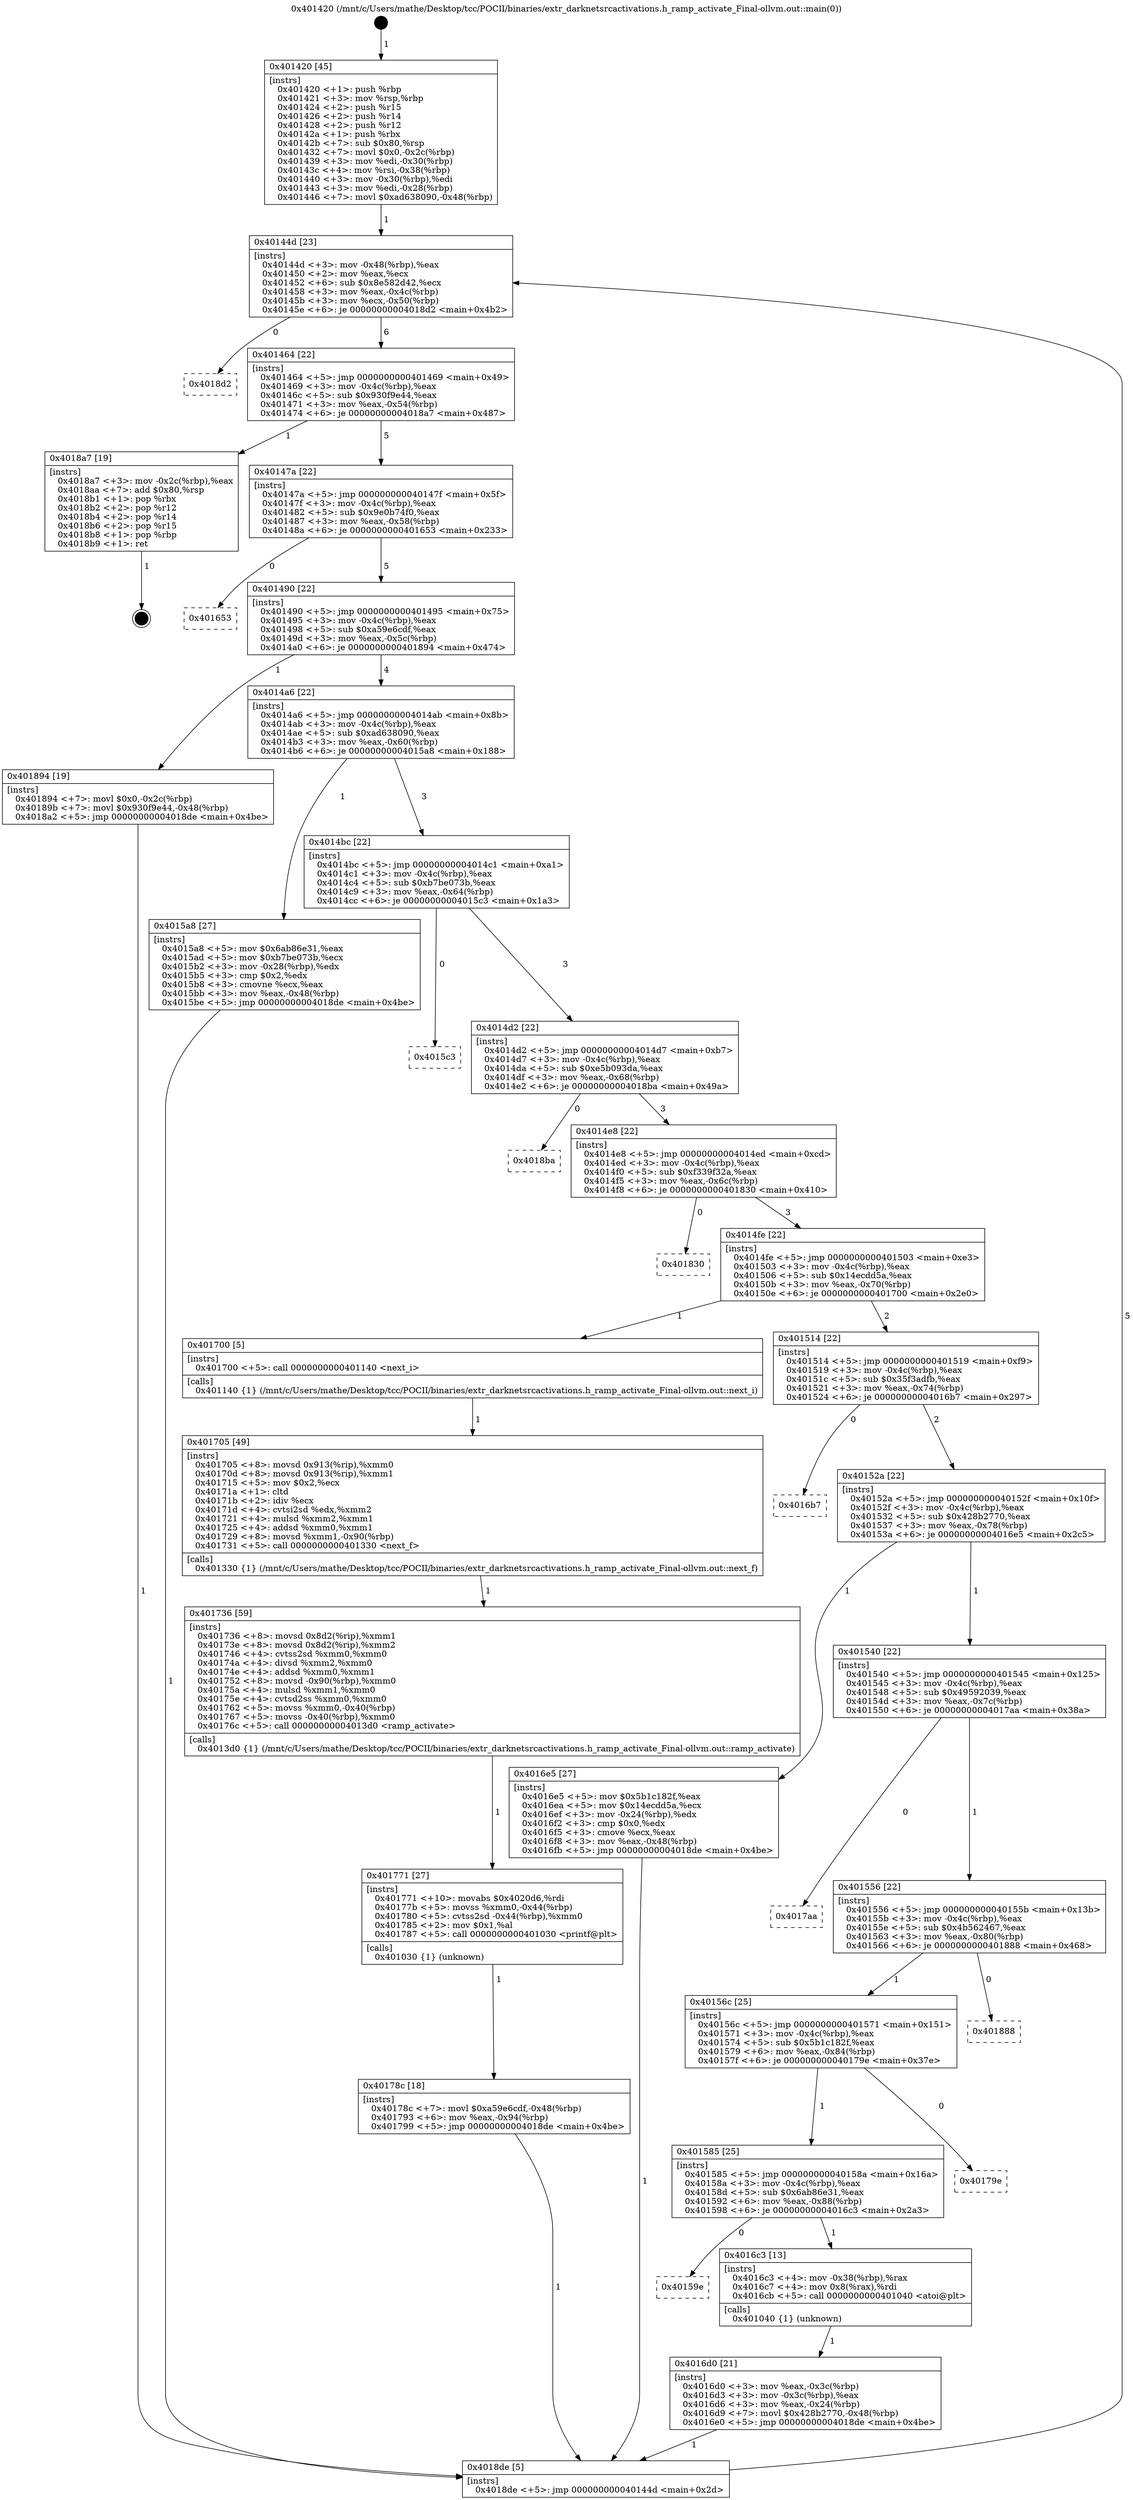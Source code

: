 digraph "0x401420" {
  label = "0x401420 (/mnt/c/Users/mathe/Desktop/tcc/POCII/binaries/extr_darknetsrcactivations.h_ramp_activate_Final-ollvm.out::main(0))"
  labelloc = "t"
  node[shape=record]

  Entry [label="",width=0.3,height=0.3,shape=circle,fillcolor=black,style=filled]
  "0x40144d" [label="{
     0x40144d [23]\l
     | [instrs]\l
     &nbsp;&nbsp;0x40144d \<+3\>: mov -0x48(%rbp),%eax\l
     &nbsp;&nbsp;0x401450 \<+2\>: mov %eax,%ecx\l
     &nbsp;&nbsp;0x401452 \<+6\>: sub $0x8e582d42,%ecx\l
     &nbsp;&nbsp;0x401458 \<+3\>: mov %eax,-0x4c(%rbp)\l
     &nbsp;&nbsp;0x40145b \<+3\>: mov %ecx,-0x50(%rbp)\l
     &nbsp;&nbsp;0x40145e \<+6\>: je 00000000004018d2 \<main+0x4b2\>\l
  }"]
  "0x4018d2" [label="{
     0x4018d2\l
  }", style=dashed]
  "0x401464" [label="{
     0x401464 [22]\l
     | [instrs]\l
     &nbsp;&nbsp;0x401464 \<+5\>: jmp 0000000000401469 \<main+0x49\>\l
     &nbsp;&nbsp;0x401469 \<+3\>: mov -0x4c(%rbp),%eax\l
     &nbsp;&nbsp;0x40146c \<+5\>: sub $0x930f9e44,%eax\l
     &nbsp;&nbsp;0x401471 \<+3\>: mov %eax,-0x54(%rbp)\l
     &nbsp;&nbsp;0x401474 \<+6\>: je 00000000004018a7 \<main+0x487\>\l
  }"]
  Exit [label="",width=0.3,height=0.3,shape=circle,fillcolor=black,style=filled,peripheries=2]
  "0x4018a7" [label="{
     0x4018a7 [19]\l
     | [instrs]\l
     &nbsp;&nbsp;0x4018a7 \<+3\>: mov -0x2c(%rbp),%eax\l
     &nbsp;&nbsp;0x4018aa \<+7\>: add $0x80,%rsp\l
     &nbsp;&nbsp;0x4018b1 \<+1\>: pop %rbx\l
     &nbsp;&nbsp;0x4018b2 \<+2\>: pop %r12\l
     &nbsp;&nbsp;0x4018b4 \<+2\>: pop %r14\l
     &nbsp;&nbsp;0x4018b6 \<+2\>: pop %r15\l
     &nbsp;&nbsp;0x4018b8 \<+1\>: pop %rbp\l
     &nbsp;&nbsp;0x4018b9 \<+1\>: ret\l
  }"]
  "0x40147a" [label="{
     0x40147a [22]\l
     | [instrs]\l
     &nbsp;&nbsp;0x40147a \<+5\>: jmp 000000000040147f \<main+0x5f\>\l
     &nbsp;&nbsp;0x40147f \<+3\>: mov -0x4c(%rbp),%eax\l
     &nbsp;&nbsp;0x401482 \<+5\>: sub $0x9e0b74f0,%eax\l
     &nbsp;&nbsp;0x401487 \<+3\>: mov %eax,-0x58(%rbp)\l
     &nbsp;&nbsp;0x40148a \<+6\>: je 0000000000401653 \<main+0x233\>\l
  }"]
  "0x40178c" [label="{
     0x40178c [18]\l
     | [instrs]\l
     &nbsp;&nbsp;0x40178c \<+7\>: movl $0xa59e6cdf,-0x48(%rbp)\l
     &nbsp;&nbsp;0x401793 \<+6\>: mov %eax,-0x94(%rbp)\l
     &nbsp;&nbsp;0x401799 \<+5\>: jmp 00000000004018de \<main+0x4be\>\l
  }"]
  "0x401653" [label="{
     0x401653\l
  }", style=dashed]
  "0x401490" [label="{
     0x401490 [22]\l
     | [instrs]\l
     &nbsp;&nbsp;0x401490 \<+5\>: jmp 0000000000401495 \<main+0x75\>\l
     &nbsp;&nbsp;0x401495 \<+3\>: mov -0x4c(%rbp),%eax\l
     &nbsp;&nbsp;0x401498 \<+5\>: sub $0xa59e6cdf,%eax\l
     &nbsp;&nbsp;0x40149d \<+3\>: mov %eax,-0x5c(%rbp)\l
     &nbsp;&nbsp;0x4014a0 \<+6\>: je 0000000000401894 \<main+0x474\>\l
  }"]
  "0x401771" [label="{
     0x401771 [27]\l
     | [instrs]\l
     &nbsp;&nbsp;0x401771 \<+10\>: movabs $0x4020d6,%rdi\l
     &nbsp;&nbsp;0x40177b \<+5\>: movss %xmm0,-0x44(%rbp)\l
     &nbsp;&nbsp;0x401780 \<+5\>: cvtss2sd -0x44(%rbp),%xmm0\l
     &nbsp;&nbsp;0x401785 \<+2\>: mov $0x1,%al\l
     &nbsp;&nbsp;0x401787 \<+5\>: call 0000000000401030 \<printf@plt\>\l
     | [calls]\l
     &nbsp;&nbsp;0x401030 \{1\} (unknown)\l
  }"]
  "0x401894" [label="{
     0x401894 [19]\l
     | [instrs]\l
     &nbsp;&nbsp;0x401894 \<+7\>: movl $0x0,-0x2c(%rbp)\l
     &nbsp;&nbsp;0x40189b \<+7\>: movl $0x930f9e44,-0x48(%rbp)\l
     &nbsp;&nbsp;0x4018a2 \<+5\>: jmp 00000000004018de \<main+0x4be\>\l
  }"]
  "0x4014a6" [label="{
     0x4014a6 [22]\l
     | [instrs]\l
     &nbsp;&nbsp;0x4014a6 \<+5\>: jmp 00000000004014ab \<main+0x8b\>\l
     &nbsp;&nbsp;0x4014ab \<+3\>: mov -0x4c(%rbp),%eax\l
     &nbsp;&nbsp;0x4014ae \<+5\>: sub $0xad638090,%eax\l
     &nbsp;&nbsp;0x4014b3 \<+3\>: mov %eax,-0x60(%rbp)\l
     &nbsp;&nbsp;0x4014b6 \<+6\>: je 00000000004015a8 \<main+0x188\>\l
  }"]
  "0x401736" [label="{
     0x401736 [59]\l
     | [instrs]\l
     &nbsp;&nbsp;0x401736 \<+8\>: movsd 0x8d2(%rip),%xmm1\l
     &nbsp;&nbsp;0x40173e \<+8\>: movsd 0x8d2(%rip),%xmm2\l
     &nbsp;&nbsp;0x401746 \<+4\>: cvtss2sd %xmm0,%xmm0\l
     &nbsp;&nbsp;0x40174a \<+4\>: divsd %xmm2,%xmm0\l
     &nbsp;&nbsp;0x40174e \<+4\>: addsd %xmm0,%xmm1\l
     &nbsp;&nbsp;0x401752 \<+8\>: movsd -0x90(%rbp),%xmm0\l
     &nbsp;&nbsp;0x40175a \<+4\>: mulsd %xmm1,%xmm0\l
     &nbsp;&nbsp;0x40175e \<+4\>: cvtsd2ss %xmm0,%xmm0\l
     &nbsp;&nbsp;0x401762 \<+5\>: movss %xmm0,-0x40(%rbp)\l
     &nbsp;&nbsp;0x401767 \<+5\>: movss -0x40(%rbp),%xmm0\l
     &nbsp;&nbsp;0x40176c \<+5\>: call 00000000004013d0 \<ramp_activate\>\l
     | [calls]\l
     &nbsp;&nbsp;0x4013d0 \{1\} (/mnt/c/Users/mathe/Desktop/tcc/POCII/binaries/extr_darknetsrcactivations.h_ramp_activate_Final-ollvm.out::ramp_activate)\l
  }"]
  "0x4015a8" [label="{
     0x4015a8 [27]\l
     | [instrs]\l
     &nbsp;&nbsp;0x4015a8 \<+5\>: mov $0x6ab86e31,%eax\l
     &nbsp;&nbsp;0x4015ad \<+5\>: mov $0xb7be073b,%ecx\l
     &nbsp;&nbsp;0x4015b2 \<+3\>: mov -0x28(%rbp),%edx\l
     &nbsp;&nbsp;0x4015b5 \<+3\>: cmp $0x2,%edx\l
     &nbsp;&nbsp;0x4015b8 \<+3\>: cmovne %ecx,%eax\l
     &nbsp;&nbsp;0x4015bb \<+3\>: mov %eax,-0x48(%rbp)\l
     &nbsp;&nbsp;0x4015be \<+5\>: jmp 00000000004018de \<main+0x4be\>\l
  }"]
  "0x4014bc" [label="{
     0x4014bc [22]\l
     | [instrs]\l
     &nbsp;&nbsp;0x4014bc \<+5\>: jmp 00000000004014c1 \<main+0xa1\>\l
     &nbsp;&nbsp;0x4014c1 \<+3\>: mov -0x4c(%rbp),%eax\l
     &nbsp;&nbsp;0x4014c4 \<+5\>: sub $0xb7be073b,%eax\l
     &nbsp;&nbsp;0x4014c9 \<+3\>: mov %eax,-0x64(%rbp)\l
     &nbsp;&nbsp;0x4014cc \<+6\>: je 00000000004015c3 \<main+0x1a3\>\l
  }"]
  "0x4018de" [label="{
     0x4018de [5]\l
     | [instrs]\l
     &nbsp;&nbsp;0x4018de \<+5\>: jmp 000000000040144d \<main+0x2d\>\l
  }"]
  "0x401420" [label="{
     0x401420 [45]\l
     | [instrs]\l
     &nbsp;&nbsp;0x401420 \<+1\>: push %rbp\l
     &nbsp;&nbsp;0x401421 \<+3\>: mov %rsp,%rbp\l
     &nbsp;&nbsp;0x401424 \<+2\>: push %r15\l
     &nbsp;&nbsp;0x401426 \<+2\>: push %r14\l
     &nbsp;&nbsp;0x401428 \<+2\>: push %r12\l
     &nbsp;&nbsp;0x40142a \<+1\>: push %rbx\l
     &nbsp;&nbsp;0x40142b \<+7\>: sub $0x80,%rsp\l
     &nbsp;&nbsp;0x401432 \<+7\>: movl $0x0,-0x2c(%rbp)\l
     &nbsp;&nbsp;0x401439 \<+3\>: mov %edi,-0x30(%rbp)\l
     &nbsp;&nbsp;0x40143c \<+4\>: mov %rsi,-0x38(%rbp)\l
     &nbsp;&nbsp;0x401440 \<+3\>: mov -0x30(%rbp),%edi\l
     &nbsp;&nbsp;0x401443 \<+3\>: mov %edi,-0x28(%rbp)\l
     &nbsp;&nbsp;0x401446 \<+7\>: movl $0xad638090,-0x48(%rbp)\l
  }"]
  "0x401705" [label="{
     0x401705 [49]\l
     | [instrs]\l
     &nbsp;&nbsp;0x401705 \<+8\>: movsd 0x913(%rip),%xmm0\l
     &nbsp;&nbsp;0x40170d \<+8\>: movsd 0x913(%rip),%xmm1\l
     &nbsp;&nbsp;0x401715 \<+5\>: mov $0x2,%ecx\l
     &nbsp;&nbsp;0x40171a \<+1\>: cltd\l
     &nbsp;&nbsp;0x40171b \<+2\>: idiv %ecx\l
     &nbsp;&nbsp;0x40171d \<+4\>: cvtsi2sd %edx,%xmm2\l
     &nbsp;&nbsp;0x401721 \<+4\>: mulsd %xmm2,%xmm1\l
     &nbsp;&nbsp;0x401725 \<+4\>: addsd %xmm0,%xmm1\l
     &nbsp;&nbsp;0x401729 \<+8\>: movsd %xmm1,-0x90(%rbp)\l
     &nbsp;&nbsp;0x401731 \<+5\>: call 0000000000401330 \<next_f\>\l
     | [calls]\l
     &nbsp;&nbsp;0x401330 \{1\} (/mnt/c/Users/mathe/Desktop/tcc/POCII/binaries/extr_darknetsrcactivations.h_ramp_activate_Final-ollvm.out::next_f)\l
  }"]
  "0x4015c3" [label="{
     0x4015c3\l
  }", style=dashed]
  "0x4014d2" [label="{
     0x4014d2 [22]\l
     | [instrs]\l
     &nbsp;&nbsp;0x4014d2 \<+5\>: jmp 00000000004014d7 \<main+0xb7\>\l
     &nbsp;&nbsp;0x4014d7 \<+3\>: mov -0x4c(%rbp),%eax\l
     &nbsp;&nbsp;0x4014da \<+5\>: sub $0xe5b093da,%eax\l
     &nbsp;&nbsp;0x4014df \<+3\>: mov %eax,-0x68(%rbp)\l
     &nbsp;&nbsp;0x4014e2 \<+6\>: je 00000000004018ba \<main+0x49a\>\l
  }"]
  "0x4016d0" [label="{
     0x4016d0 [21]\l
     | [instrs]\l
     &nbsp;&nbsp;0x4016d0 \<+3\>: mov %eax,-0x3c(%rbp)\l
     &nbsp;&nbsp;0x4016d3 \<+3\>: mov -0x3c(%rbp),%eax\l
     &nbsp;&nbsp;0x4016d6 \<+3\>: mov %eax,-0x24(%rbp)\l
     &nbsp;&nbsp;0x4016d9 \<+7\>: movl $0x428b2770,-0x48(%rbp)\l
     &nbsp;&nbsp;0x4016e0 \<+5\>: jmp 00000000004018de \<main+0x4be\>\l
  }"]
  "0x4018ba" [label="{
     0x4018ba\l
  }", style=dashed]
  "0x4014e8" [label="{
     0x4014e8 [22]\l
     | [instrs]\l
     &nbsp;&nbsp;0x4014e8 \<+5\>: jmp 00000000004014ed \<main+0xcd\>\l
     &nbsp;&nbsp;0x4014ed \<+3\>: mov -0x4c(%rbp),%eax\l
     &nbsp;&nbsp;0x4014f0 \<+5\>: sub $0xf339f32a,%eax\l
     &nbsp;&nbsp;0x4014f5 \<+3\>: mov %eax,-0x6c(%rbp)\l
     &nbsp;&nbsp;0x4014f8 \<+6\>: je 0000000000401830 \<main+0x410\>\l
  }"]
  "0x40159e" [label="{
     0x40159e\l
  }", style=dashed]
  "0x401830" [label="{
     0x401830\l
  }", style=dashed]
  "0x4014fe" [label="{
     0x4014fe [22]\l
     | [instrs]\l
     &nbsp;&nbsp;0x4014fe \<+5\>: jmp 0000000000401503 \<main+0xe3\>\l
     &nbsp;&nbsp;0x401503 \<+3\>: mov -0x4c(%rbp),%eax\l
     &nbsp;&nbsp;0x401506 \<+5\>: sub $0x14ecdd5a,%eax\l
     &nbsp;&nbsp;0x40150b \<+3\>: mov %eax,-0x70(%rbp)\l
     &nbsp;&nbsp;0x40150e \<+6\>: je 0000000000401700 \<main+0x2e0\>\l
  }"]
  "0x4016c3" [label="{
     0x4016c3 [13]\l
     | [instrs]\l
     &nbsp;&nbsp;0x4016c3 \<+4\>: mov -0x38(%rbp),%rax\l
     &nbsp;&nbsp;0x4016c7 \<+4\>: mov 0x8(%rax),%rdi\l
     &nbsp;&nbsp;0x4016cb \<+5\>: call 0000000000401040 \<atoi@plt\>\l
     | [calls]\l
     &nbsp;&nbsp;0x401040 \{1\} (unknown)\l
  }"]
  "0x401700" [label="{
     0x401700 [5]\l
     | [instrs]\l
     &nbsp;&nbsp;0x401700 \<+5\>: call 0000000000401140 \<next_i\>\l
     | [calls]\l
     &nbsp;&nbsp;0x401140 \{1\} (/mnt/c/Users/mathe/Desktop/tcc/POCII/binaries/extr_darknetsrcactivations.h_ramp_activate_Final-ollvm.out::next_i)\l
  }"]
  "0x401514" [label="{
     0x401514 [22]\l
     | [instrs]\l
     &nbsp;&nbsp;0x401514 \<+5\>: jmp 0000000000401519 \<main+0xf9\>\l
     &nbsp;&nbsp;0x401519 \<+3\>: mov -0x4c(%rbp),%eax\l
     &nbsp;&nbsp;0x40151c \<+5\>: sub $0x35f3adfb,%eax\l
     &nbsp;&nbsp;0x401521 \<+3\>: mov %eax,-0x74(%rbp)\l
     &nbsp;&nbsp;0x401524 \<+6\>: je 00000000004016b7 \<main+0x297\>\l
  }"]
  "0x401585" [label="{
     0x401585 [25]\l
     | [instrs]\l
     &nbsp;&nbsp;0x401585 \<+5\>: jmp 000000000040158a \<main+0x16a\>\l
     &nbsp;&nbsp;0x40158a \<+3\>: mov -0x4c(%rbp),%eax\l
     &nbsp;&nbsp;0x40158d \<+5\>: sub $0x6ab86e31,%eax\l
     &nbsp;&nbsp;0x401592 \<+6\>: mov %eax,-0x88(%rbp)\l
     &nbsp;&nbsp;0x401598 \<+6\>: je 00000000004016c3 \<main+0x2a3\>\l
  }"]
  "0x4016b7" [label="{
     0x4016b7\l
  }", style=dashed]
  "0x40152a" [label="{
     0x40152a [22]\l
     | [instrs]\l
     &nbsp;&nbsp;0x40152a \<+5\>: jmp 000000000040152f \<main+0x10f\>\l
     &nbsp;&nbsp;0x40152f \<+3\>: mov -0x4c(%rbp),%eax\l
     &nbsp;&nbsp;0x401532 \<+5\>: sub $0x428b2770,%eax\l
     &nbsp;&nbsp;0x401537 \<+3\>: mov %eax,-0x78(%rbp)\l
     &nbsp;&nbsp;0x40153a \<+6\>: je 00000000004016e5 \<main+0x2c5\>\l
  }"]
  "0x40179e" [label="{
     0x40179e\l
  }", style=dashed]
  "0x4016e5" [label="{
     0x4016e5 [27]\l
     | [instrs]\l
     &nbsp;&nbsp;0x4016e5 \<+5\>: mov $0x5b1c182f,%eax\l
     &nbsp;&nbsp;0x4016ea \<+5\>: mov $0x14ecdd5a,%ecx\l
     &nbsp;&nbsp;0x4016ef \<+3\>: mov -0x24(%rbp),%edx\l
     &nbsp;&nbsp;0x4016f2 \<+3\>: cmp $0x0,%edx\l
     &nbsp;&nbsp;0x4016f5 \<+3\>: cmove %ecx,%eax\l
     &nbsp;&nbsp;0x4016f8 \<+3\>: mov %eax,-0x48(%rbp)\l
     &nbsp;&nbsp;0x4016fb \<+5\>: jmp 00000000004018de \<main+0x4be\>\l
  }"]
  "0x401540" [label="{
     0x401540 [22]\l
     | [instrs]\l
     &nbsp;&nbsp;0x401540 \<+5\>: jmp 0000000000401545 \<main+0x125\>\l
     &nbsp;&nbsp;0x401545 \<+3\>: mov -0x4c(%rbp),%eax\l
     &nbsp;&nbsp;0x401548 \<+5\>: sub $0x49592039,%eax\l
     &nbsp;&nbsp;0x40154d \<+3\>: mov %eax,-0x7c(%rbp)\l
     &nbsp;&nbsp;0x401550 \<+6\>: je 00000000004017aa \<main+0x38a\>\l
  }"]
  "0x40156c" [label="{
     0x40156c [25]\l
     | [instrs]\l
     &nbsp;&nbsp;0x40156c \<+5\>: jmp 0000000000401571 \<main+0x151\>\l
     &nbsp;&nbsp;0x401571 \<+3\>: mov -0x4c(%rbp),%eax\l
     &nbsp;&nbsp;0x401574 \<+5\>: sub $0x5b1c182f,%eax\l
     &nbsp;&nbsp;0x401579 \<+6\>: mov %eax,-0x84(%rbp)\l
     &nbsp;&nbsp;0x40157f \<+6\>: je 000000000040179e \<main+0x37e\>\l
  }"]
  "0x4017aa" [label="{
     0x4017aa\l
  }", style=dashed]
  "0x401556" [label="{
     0x401556 [22]\l
     | [instrs]\l
     &nbsp;&nbsp;0x401556 \<+5\>: jmp 000000000040155b \<main+0x13b\>\l
     &nbsp;&nbsp;0x40155b \<+3\>: mov -0x4c(%rbp),%eax\l
     &nbsp;&nbsp;0x40155e \<+5\>: sub $0x4b562467,%eax\l
     &nbsp;&nbsp;0x401563 \<+3\>: mov %eax,-0x80(%rbp)\l
     &nbsp;&nbsp;0x401566 \<+6\>: je 0000000000401888 \<main+0x468\>\l
  }"]
  "0x401888" [label="{
     0x401888\l
  }", style=dashed]
  Entry -> "0x401420" [label=" 1"]
  "0x40144d" -> "0x4018d2" [label=" 0"]
  "0x40144d" -> "0x401464" [label=" 6"]
  "0x4018a7" -> Exit [label=" 1"]
  "0x401464" -> "0x4018a7" [label=" 1"]
  "0x401464" -> "0x40147a" [label=" 5"]
  "0x401894" -> "0x4018de" [label=" 1"]
  "0x40147a" -> "0x401653" [label=" 0"]
  "0x40147a" -> "0x401490" [label=" 5"]
  "0x40178c" -> "0x4018de" [label=" 1"]
  "0x401490" -> "0x401894" [label=" 1"]
  "0x401490" -> "0x4014a6" [label=" 4"]
  "0x401771" -> "0x40178c" [label=" 1"]
  "0x4014a6" -> "0x4015a8" [label=" 1"]
  "0x4014a6" -> "0x4014bc" [label=" 3"]
  "0x4015a8" -> "0x4018de" [label=" 1"]
  "0x401420" -> "0x40144d" [label=" 1"]
  "0x4018de" -> "0x40144d" [label=" 5"]
  "0x401736" -> "0x401771" [label=" 1"]
  "0x4014bc" -> "0x4015c3" [label=" 0"]
  "0x4014bc" -> "0x4014d2" [label=" 3"]
  "0x401705" -> "0x401736" [label=" 1"]
  "0x4014d2" -> "0x4018ba" [label=" 0"]
  "0x4014d2" -> "0x4014e8" [label=" 3"]
  "0x401700" -> "0x401705" [label=" 1"]
  "0x4014e8" -> "0x401830" [label=" 0"]
  "0x4014e8" -> "0x4014fe" [label=" 3"]
  "0x4016e5" -> "0x4018de" [label=" 1"]
  "0x4014fe" -> "0x401700" [label=" 1"]
  "0x4014fe" -> "0x401514" [label=" 2"]
  "0x4016d0" -> "0x4018de" [label=" 1"]
  "0x401514" -> "0x4016b7" [label=" 0"]
  "0x401514" -> "0x40152a" [label=" 2"]
  "0x401585" -> "0x40159e" [label=" 0"]
  "0x40152a" -> "0x4016e5" [label=" 1"]
  "0x40152a" -> "0x401540" [label=" 1"]
  "0x401585" -> "0x4016c3" [label=" 1"]
  "0x401540" -> "0x4017aa" [label=" 0"]
  "0x401540" -> "0x401556" [label=" 1"]
  "0x40156c" -> "0x401585" [label=" 1"]
  "0x401556" -> "0x401888" [label=" 0"]
  "0x401556" -> "0x40156c" [label=" 1"]
  "0x4016c3" -> "0x4016d0" [label=" 1"]
  "0x40156c" -> "0x40179e" [label=" 0"]
}
